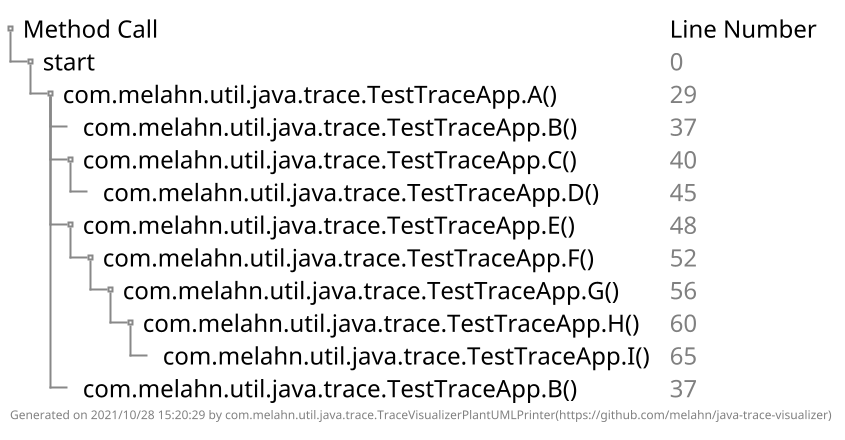 @startuml Java Trace
scale 2
skinparam FooterFontColor Gray
skinparam FooterFontSize 6
salt
{
    {T
         Method Call |  Line Number
        +start | <color:Gray>0
        ++ com.melahn.util.java.trace.TestTraceApp.A() | <color:Gray>29
        +++ com.melahn.util.java.trace.TestTraceApp.B() | <color:Gray>37
        +++ com.melahn.util.java.trace.TestTraceApp.C() | <color:Gray>40
        ++++ com.melahn.util.java.trace.TestTraceApp.D() | <color:Gray>45
        +++ com.melahn.util.java.trace.TestTraceApp.E() | <color:Gray>48
        ++++ com.melahn.util.java.trace.TestTraceApp.F() | <color:Gray>52
        +++++ com.melahn.util.java.trace.TestTraceApp.G() | <color:Gray>56
        ++++++ com.melahn.util.java.trace.TestTraceApp.H() | <color:Gray>60
        +++++++ com.melahn.util.java.trace.TestTraceApp.I() | <color:Gray>65
        +++ com.melahn.util.java.trace.TestTraceApp.B() | <color:Gray>37
    }
}
center footer Generated on 2021/10/28 15:20:29 by com.melahn.util.java.trace.TraceVisualizerPlantUMLPrinter(https://github.com/melahn/java-trace-visualizer)
@enduml